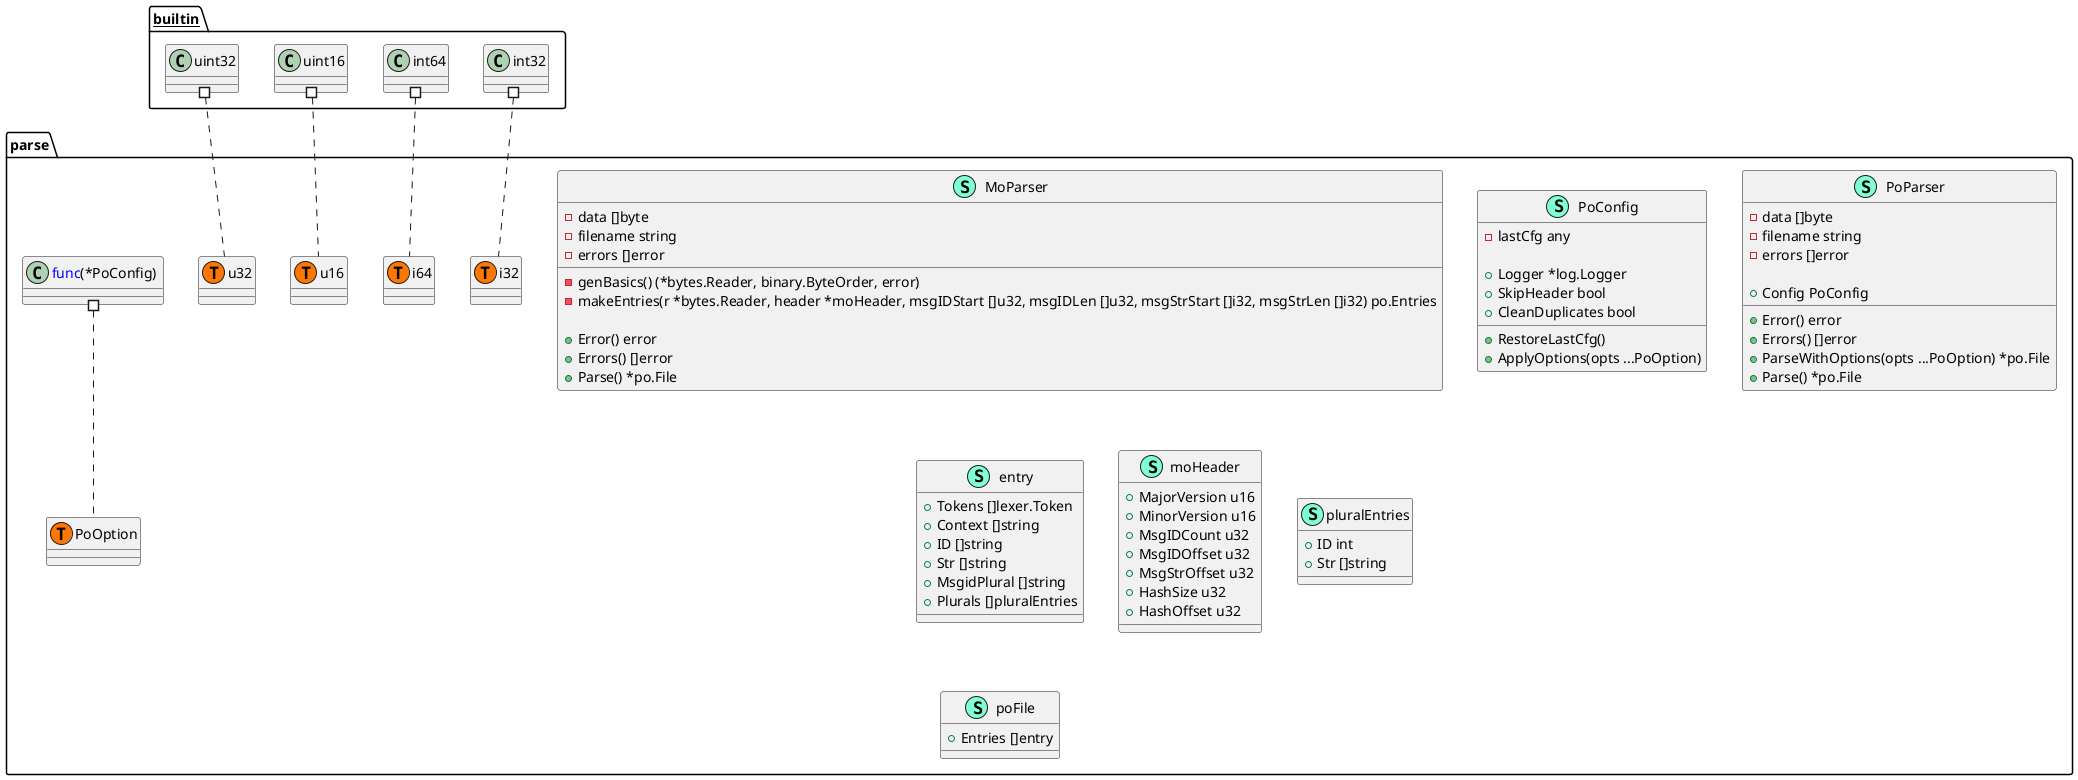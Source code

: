 @startuml
namespace parse {
    class MoParser << (S,Aquamarine) >> {
        - data []byte
        - filename string
        - errors []error

        - genBasics() (*bytes.Reader, binary.ByteOrder, error)
        - makeEntries(r *bytes.Reader, header *moHeader, msgIDStart []u32, msgIDLen []u32, msgStrStart []i32, msgStrLen []i32) po.Entries

        + Error() error
        + Errors() []error
        + Parse() *po.File

    }
    class PoConfig << (S,Aquamarine) >> {
        - lastCfg any

        + Logger *log.Logger
        + SkipHeader bool
        + CleanDuplicates bool

        + RestoreLastCfg() 
        + ApplyOptions(opts ...PoOption) 

    }
    class PoParser << (S,Aquamarine) >> {
        - data []byte
        - filename string
        - errors []error

        + Config PoConfig

        + Error() error
        + Errors() []error
        + ParseWithOptions(opts ...PoOption) *po.File
        + Parse() *po.File

    }
    class entry << (S,Aquamarine) >> {
        + Tokens []lexer.Token
        + Context []string
        + ID []string
        + Str []string
        + MsgidPlural []string
        + Plurals []pluralEntries

    }
    class moHeader << (S,Aquamarine) >> {
        + MajorVersion u16
        + MinorVersion u16
        + MsgIDCount u32
        + MsgIDOffset u32
        + MsgStrOffset u32
        + HashSize u32
        + HashOffset u32

    }
    class parse.PoOption << (T, #FF7700) >>  {
    }
    class parse.i32 << (T, #FF7700) >>  {
    }
    class parse.i64 << (T, #FF7700) >>  {
    }
    class parse.u16 << (T, #FF7700) >>  {
    }
    class parse.u32 << (T, #FF7700) >>  {
    }
    class pluralEntries << (S,Aquamarine) >> {
        + ID int
        + Str []string

    }
    class poFile << (S,Aquamarine) >> {
        + Entries []entry

    }
}


"__builtin__.int32" #.. "parse.i32"
"__builtin__.int64" #.. "parse.i64"
"__builtin__.uint16" #.. "parse.u16"
"__builtin__.uint32" #.. "parse.u32"
"parse.<font color=blue>func</font>(*PoConfig) " #.. "parse.PoOption"
@enduml
